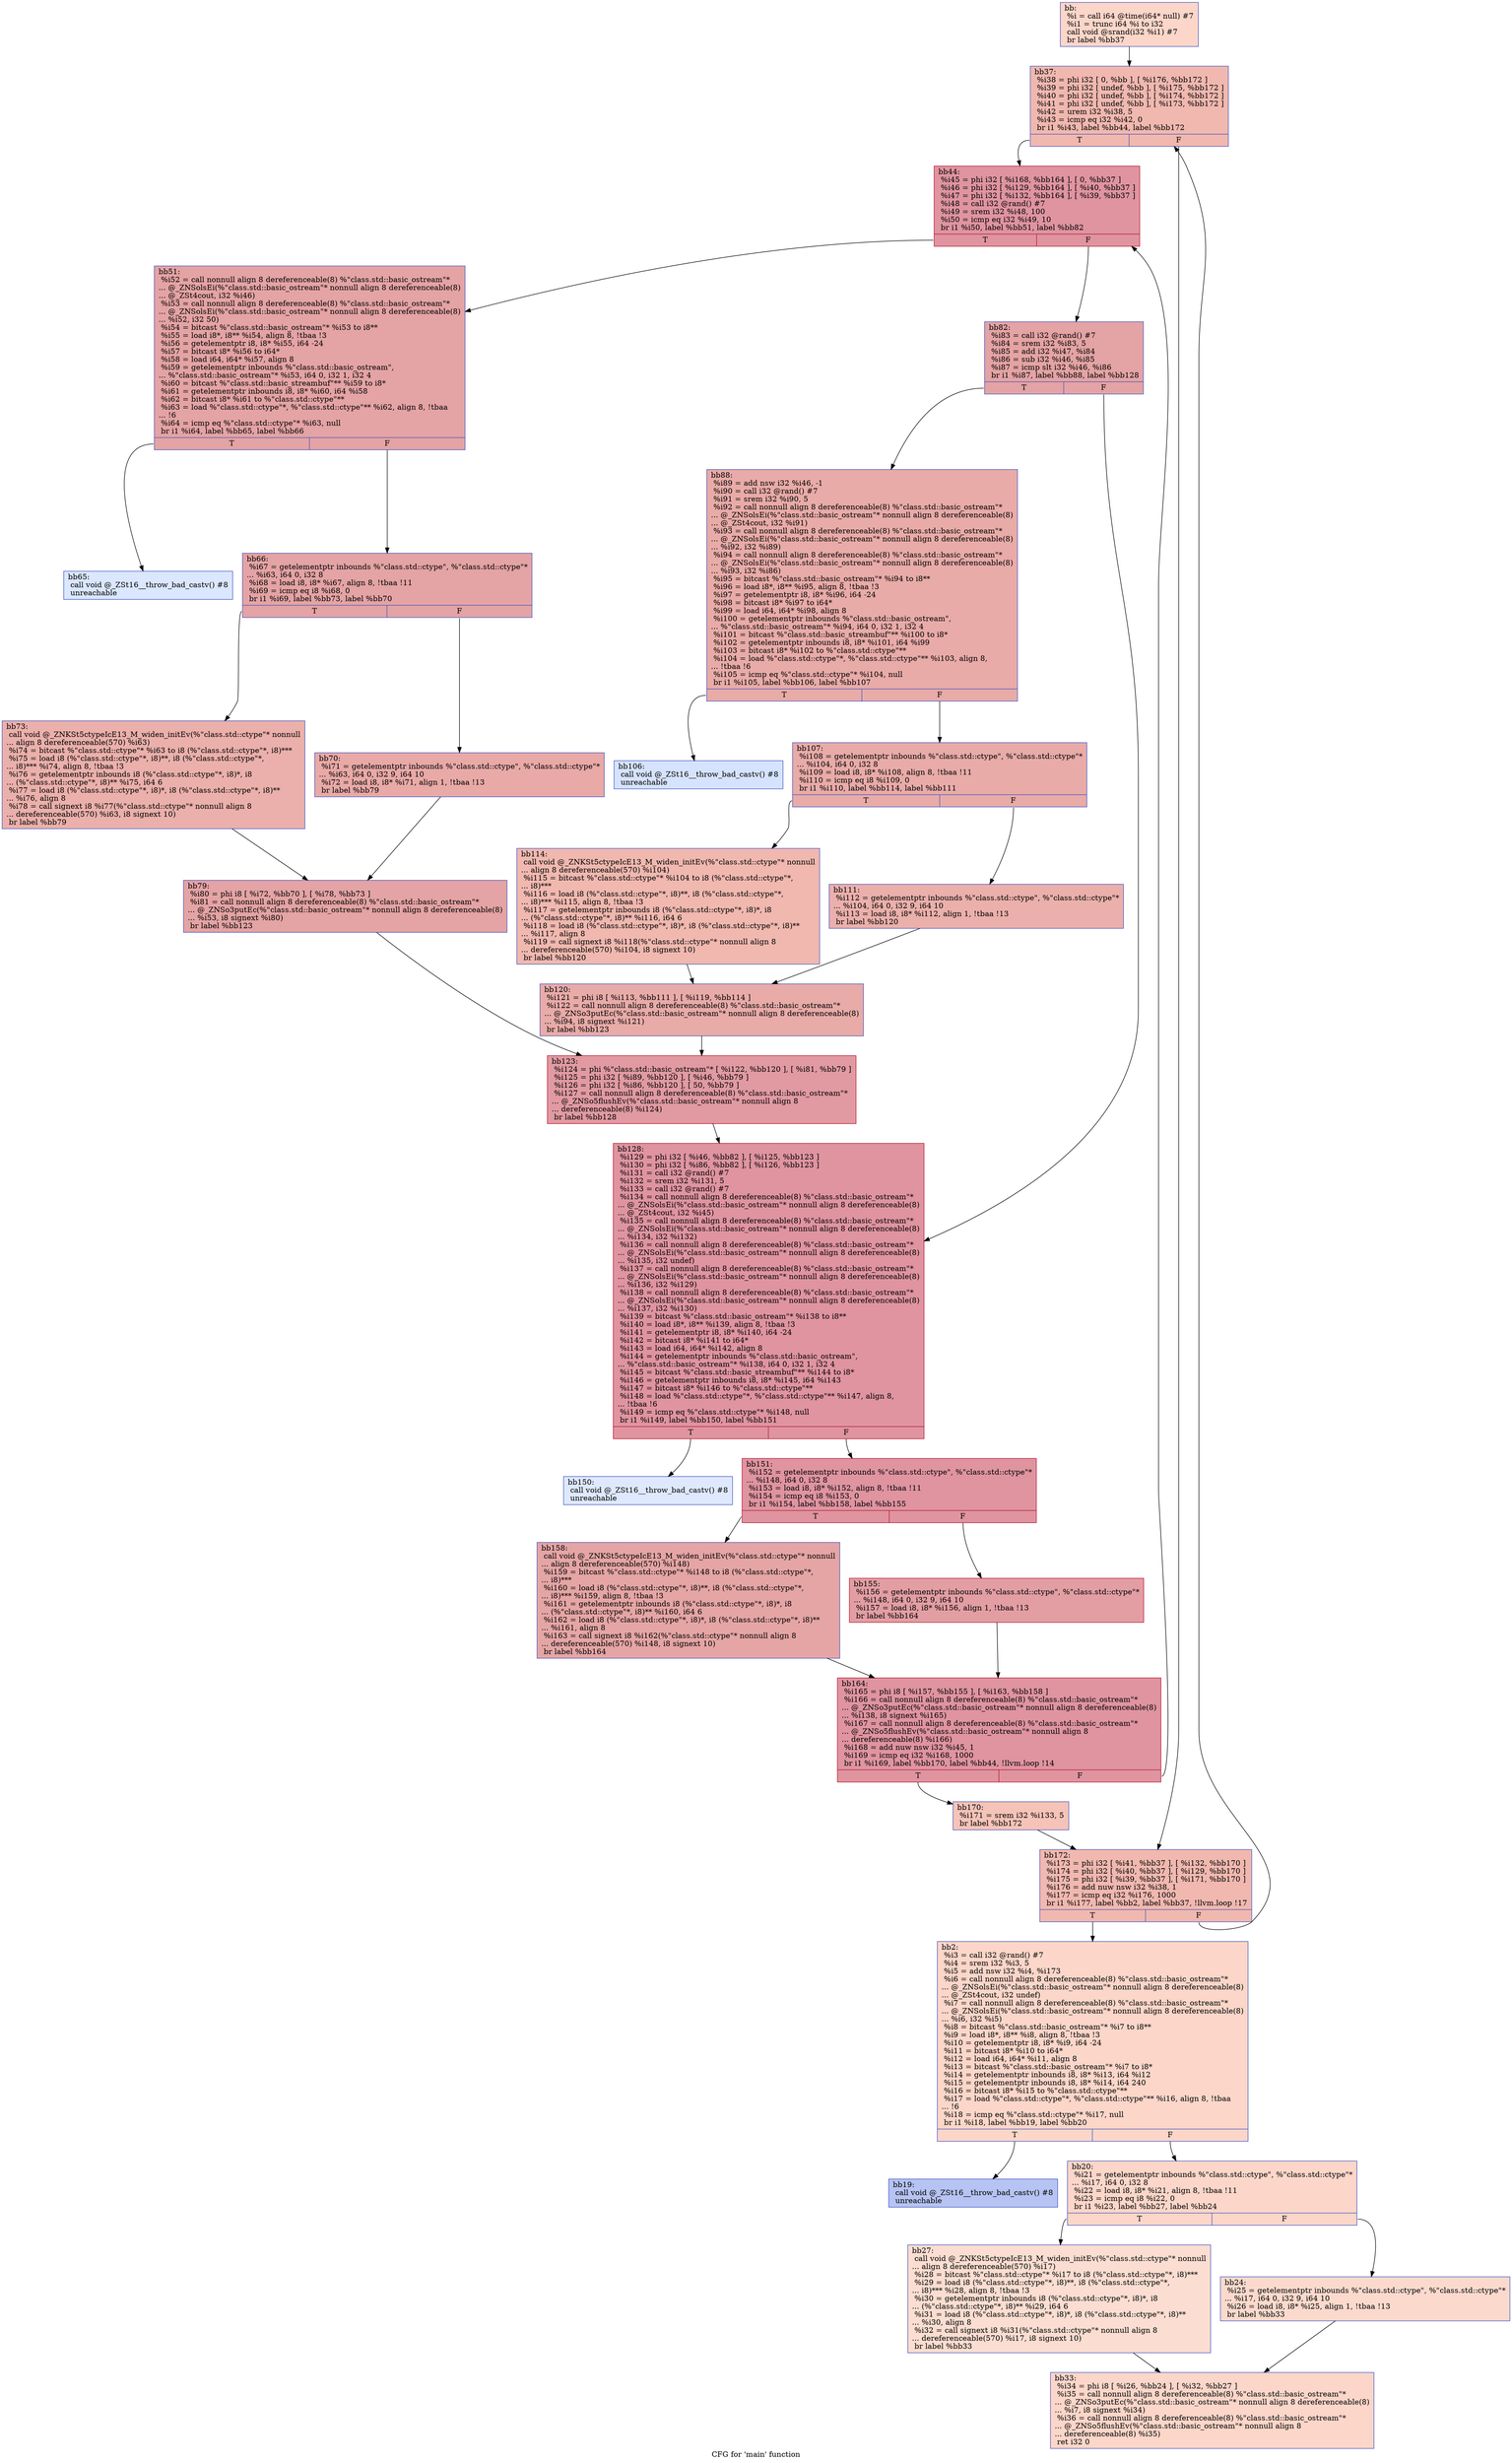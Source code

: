 digraph "CFG for 'main' function" {
	label="CFG for 'main' function";

	Node0x5339730 [shape=record,color="#3d50c3ff", style=filled, fillcolor="#f6a38570",label="{bb:\l  %i = call i64 @time(i64* null) #7\l  %i1 = trunc i64 %i to i32\l  call void @srand(i32 %i1) #7\l  br label %bb37\l}"];
	Node0x5339730 -> Node0x5339d50;
	Node0x5339e70 [shape=record,color="#3d50c3ff", style=filled, fillcolor="#f6a38570",label="{bb2:                                              \l  %i3 = call i32 @rand() #7\l  %i4 = srem i32 %i3, 5\l  %i5 = add nsw i32 %i4, %i173\l  %i6 = call nonnull align 8 dereferenceable(8) %\"class.std::basic_ostream\"*\l... @_ZNSolsEi(%\"class.std::basic_ostream\"* nonnull align 8 dereferenceable(8)\l... @_ZSt4cout, i32 undef)\l  %i7 = call nonnull align 8 dereferenceable(8) %\"class.std::basic_ostream\"*\l... @_ZNSolsEi(%\"class.std::basic_ostream\"* nonnull align 8 dereferenceable(8)\l... %i6, i32 %i5)\l  %i8 = bitcast %\"class.std::basic_ostream\"* %i7 to i8**\l  %i9 = load i8*, i8** %i8, align 8, !tbaa !3\l  %i10 = getelementptr i8, i8* %i9, i64 -24\l  %i11 = bitcast i8* %i10 to i64*\l  %i12 = load i64, i64* %i11, align 8\l  %i13 = bitcast %\"class.std::basic_ostream\"* %i7 to i8*\l  %i14 = getelementptr inbounds i8, i8* %i13, i64 %i12\l  %i15 = getelementptr inbounds i8, i8* %i14, i64 240\l  %i16 = bitcast i8* %i15 to %\"class.std::ctype\"**\l  %i17 = load %\"class.std::ctype\"*, %\"class.std::ctype\"** %i16, align 8, !tbaa\l... !6\l  %i18 = icmp eq %\"class.std::ctype\"* %i17, null\l  br i1 %i18, label %bb19, label %bb20\l|{<s0>T|<s1>F}}"];
	Node0x5339e70:s0 -> Node0x533bf50;
	Node0x5339e70:s1 -> Node0x533c020;
	Node0x533bf50 [shape=record,color="#3d50c3ff", style=filled, fillcolor="#5977e370",label="{bb19:                                             \l  call void @_ZSt16__throw_bad_castv() #8\l  unreachable\l}"];
	Node0x533c020 [shape=record,color="#3d50c3ff", style=filled, fillcolor="#f6a38570",label="{bb20:                                             \l  %i21 = getelementptr inbounds %\"class.std::ctype\", %\"class.std::ctype\"*\l... %i17, i64 0, i32 8\l  %i22 = load i8, i8* %i21, align 8, !tbaa !11\l  %i23 = icmp eq i8 %i22, 0\l  br i1 %i23, label %bb27, label %bb24\l|{<s0>T|<s1>F}}"];
	Node0x533c020:s0 -> Node0x533cab0;
	Node0x533c020:s1 -> Node0x533cb20;
	Node0x533cb20 [shape=record,color="#3d50c3ff", style=filled, fillcolor="#f7ac8e70",label="{bb24:                                             \l  %i25 = getelementptr inbounds %\"class.std::ctype\", %\"class.std::ctype\"*\l... %i17, i64 0, i32 9, i64 10\l  %i26 = load i8, i8* %i25, align 1, !tbaa !13\l  br label %bb33\l}"];
	Node0x533cb20 -> Node0x533ced0;
	Node0x533cab0 [shape=record,color="#3d50c3ff", style=filled, fillcolor="#f7b39670",label="{bb27:                                             \l  call void @_ZNKSt5ctypeIcE13_M_widen_initEv(%\"class.std::ctype\"* nonnull\l... align 8 dereferenceable(570) %i17)\l  %i28 = bitcast %\"class.std::ctype\"* %i17 to i8 (%\"class.std::ctype\"*, i8)***\l  %i29 = load i8 (%\"class.std::ctype\"*, i8)**, i8 (%\"class.std::ctype\"*,\l... i8)*** %i28, align 8, !tbaa !3\l  %i30 = getelementptr inbounds i8 (%\"class.std::ctype\"*, i8)*, i8\l... (%\"class.std::ctype\"*, i8)** %i29, i64 6\l  %i31 = load i8 (%\"class.std::ctype\"*, i8)*, i8 (%\"class.std::ctype\"*, i8)**\l... %i30, align 8\l  %i32 = call signext i8 %i31(%\"class.std::ctype\"* nonnull align 8\l... dereferenceable(570) %i17, i8 signext 10)\l  br label %bb33\l}"];
	Node0x533cab0 -> Node0x533ced0;
	Node0x533ced0 [shape=record,color="#3d50c3ff", style=filled, fillcolor="#f6a38570",label="{bb33:                                             \l  %i34 = phi i8 [ %i26, %bb24 ], [ %i32, %bb27 ]\l  %i35 = call nonnull align 8 dereferenceable(8) %\"class.std::basic_ostream\"*\l... @_ZNSo3putEc(%\"class.std::basic_ostream\"* nonnull align 8 dereferenceable(8)\l... %i7, i8 signext %i34)\l  %i36 = call nonnull align 8 dereferenceable(8) %\"class.std::basic_ostream\"*\l... @_ZNSo5flushEv(%\"class.std::basic_ostream\"* nonnull align 8\l... dereferenceable(8) %i35)\l  ret i32 0\l}"];
	Node0x5339d50 [shape=record,color="#3d50c3ff", style=filled, fillcolor="#dc5d4a70",label="{bb37:                                             \l  %i38 = phi i32 [ 0, %bb ], [ %i176, %bb172 ]\l  %i39 = phi i32 [ undef, %bb ], [ %i175, %bb172 ]\l  %i40 = phi i32 [ undef, %bb ], [ %i174, %bb172 ]\l  %i41 = phi i32 [ undef, %bb ], [ %i173, %bb172 ]\l  %i42 = urem i32 %i38, 5\l  %i43 = icmp eq i32 %i42, 0\l  br i1 %i43, label %bb44, label %bb172\l|{<s0>T|<s1>F}}"];
	Node0x5339d50:s0 -> Node0x533f160;
	Node0x5339d50:s1 -> Node0x533ea90;
	Node0x533f160 [shape=record,color="#b70d28ff", style=filled, fillcolor="#b70d2870",label="{bb44:                                             \l  %i45 = phi i32 [ %i168, %bb164 ], [ 0, %bb37 ]\l  %i46 = phi i32 [ %i129, %bb164 ], [ %i40, %bb37 ]\l  %i47 = phi i32 [ %i132, %bb164 ], [ %i39, %bb37 ]\l  %i48 = call i32 @rand() #7\l  %i49 = srem i32 %i48, 100\l  %i50 = icmp eq i32 %i49, 10\l  br i1 %i50, label %bb51, label %bb82\l|{<s0>T|<s1>F}}"];
	Node0x533f160:s0 -> Node0x53400c0;
	Node0x533f160:s1 -> Node0x5340190;
	Node0x53400c0 [shape=record,color="#3d50c3ff", style=filled, fillcolor="#c32e3170",label="{bb51:                                             \l  %i52 = call nonnull align 8 dereferenceable(8) %\"class.std::basic_ostream\"*\l... @_ZNSolsEi(%\"class.std::basic_ostream\"* nonnull align 8 dereferenceable(8)\l... @_ZSt4cout, i32 %i46)\l  %i53 = call nonnull align 8 dereferenceable(8) %\"class.std::basic_ostream\"*\l... @_ZNSolsEi(%\"class.std::basic_ostream\"* nonnull align 8 dereferenceable(8)\l... %i52, i32 50)\l  %i54 = bitcast %\"class.std::basic_ostream\"* %i53 to i8**\l  %i55 = load i8*, i8** %i54, align 8, !tbaa !3\l  %i56 = getelementptr i8, i8* %i55, i64 -24\l  %i57 = bitcast i8* %i56 to i64*\l  %i58 = load i64, i64* %i57, align 8\l  %i59 = getelementptr inbounds %\"class.std::basic_ostream\",\l... %\"class.std::basic_ostream\"* %i53, i64 0, i32 1, i32 4\l  %i60 = bitcast %\"class.std::basic_streambuf\"** %i59 to i8*\l  %i61 = getelementptr inbounds i8, i8* %i60, i64 %i58\l  %i62 = bitcast i8* %i61 to %\"class.std::ctype\"**\l  %i63 = load %\"class.std::ctype\"*, %\"class.std::ctype\"** %i62, align 8, !tbaa\l... !6\l  %i64 = icmp eq %\"class.std::ctype\"* %i63, null\l  br i1 %i64, label %bb65, label %bb66\l|{<s0>T|<s1>F}}"];
	Node0x53400c0:s0 -> Node0x5341250;
	Node0x53400c0:s1 -> Node0x53412c0;
	Node0x5341250 [shape=record,color="#3d50c3ff", style=filled, fillcolor="#abc8fd70",label="{bb65:                                             \l  call void @_ZSt16__throw_bad_castv() #8\l  unreachable\l}"];
	Node0x53412c0 [shape=record,color="#3d50c3ff", style=filled, fillcolor="#c32e3170",label="{bb66:                                             \l  %i67 = getelementptr inbounds %\"class.std::ctype\", %\"class.std::ctype\"*\l... %i63, i64 0, i32 8\l  %i68 = load i8, i8* %i67, align 8, !tbaa !11\l  %i69 = icmp eq i8 %i68, 0\l  br i1 %i69, label %bb73, label %bb70\l|{<s0>T|<s1>F}}"];
	Node0x53412c0:s0 -> Node0x5341e10;
	Node0x53412c0:s1 -> Node0x5341e80;
	Node0x5341e80 [shape=record,color="#3d50c3ff", style=filled, fillcolor="#ca3b3770",label="{bb70:                                             \l  %i71 = getelementptr inbounds %\"class.std::ctype\", %\"class.std::ctype\"*\l... %i63, i64 0, i32 9, i64 10\l  %i72 = load i8, i8* %i71, align 1, !tbaa !13\l  br label %bb79\l}"];
	Node0x5341e80 -> Node0x533e170;
	Node0x5341e10 [shape=record,color="#3d50c3ff", style=filled, fillcolor="#d24b4070",label="{bb73:                                             \l  call void @_ZNKSt5ctypeIcE13_M_widen_initEv(%\"class.std::ctype\"* nonnull\l... align 8 dereferenceable(570) %i63)\l  %i74 = bitcast %\"class.std::ctype\"* %i63 to i8 (%\"class.std::ctype\"*, i8)***\l  %i75 = load i8 (%\"class.std::ctype\"*, i8)**, i8 (%\"class.std::ctype\"*,\l... i8)*** %i74, align 8, !tbaa !3\l  %i76 = getelementptr inbounds i8 (%\"class.std::ctype\"*, i8)*, i8\l... (%\"class.std::ctype\"*, i8)** %i75, i64 6\l  %i77 = load i8 (%\"class.std::ctype\"*, i8)*, i8 (%\"class.std::ctype\"*, i8)**\l... %i76, align 8\l  %i78 = call signext i8 %i77(%\"class.std::ctype\"* nonnull align 8\l... dereferenceable(570) %i63, i8 signext 10)\l  br label %bb79\l}"];
	Node0x5341e10 -> Node0x533e170;
	Node0x533e170 [shape=record,color="#3d50c3ff", style=filled, fillcolor="#c32e3170",label="{bb79:                                             \l  %i80 = phi i8 [ %i72, %bb70 ], [ %i78, %bb73 ]\l  %i81 = call nonnull align 8 dereferenceable(8) %\"class.std::basic_ostream\"*\l... @_ZNSo3putEc(%\"class.std::basic_ostream\"* nonnull align 8 dereferenceable(8)\l... %i53, i8 signext %i80)\l  br label %bb123\l}"];
	Node0x533e170 -> Node0x5343630;
	Node0x5340190 [shape=record,color="#3d50c3ff", style=filled, fillcolor="#c32e3170",label="{bb82:                                             \l  %i83 = call i32 @rand() #7\l  %i84 = srem i32 %i83, 5\l  %i85 = add i32 %i47, %i84\l  %i86 = sub i32 %i46, %i85\l  %i87 = icmp slt i32 %i46, %i86\l  br i1 %i87, label %bb88, label %bb128\l|{<s0>T|<s1>F}}"];
	Node0x5340190:s0 -> Node0x5343ac0;
	Node0x5340190:s1 -> Node0x5343b30;
	Node0x5343ac0 [shape=record,color="#3d50c3ff", style=filled, fillcolor="#cc403a70",label="{bb88:                                             \l  %i89 = add nsw i32 %i46, -1\l  %i90 = call i32 @rand() #7\l  %i91 = srem i32 %i90, 5\l  %i92 = call nonnull align 8 dereferenceable(8) %\"class.std::basic_ostream\"*\l... @_ZNSolsEi(%\"class.std::basic_ostream\"* nonnull align 8 dereferenceable(8)\l... @_ZSt4cout, i32 %i91)\l  %i93 = call nonnull align 8 dereferenceable(8) %\"class.std::basic_ostream\"*\l... @_ZNSolsEi(%\"class.std::basic_ostream\"* nonnull align 8 dereferenceable(8)\l... %i92, i32 %i89)\l  %i94 = call nonnull align 8 dereferenceable(8) %\"class.std::basic_ostream\"*\l... @_ZNSolsEi(%\"class.std::basic_ostream\"* nonnull align 8 dereferenceable(8)\l... %i93, i32 %i86)\l  %i95 = bitcast %\"class.std::basic_ostream\"* %i94 to i8**\l  %i96 = load i8*, i8** %i95, align 8, !tbaa !3\l  %i97 = getelementptr i8, i8* %i96, i64 -24\l  %i98 = bitcast i8* %i97 to i64*\l  %i99 = load i64, i64* %i98, align 8\l  %i100 = getelementptr inbounds %\"class.std::basic_ostream\",\l... %\"class.std::basic_ostream\"* %i94, i64 0, i32 1, i32 4\l  %i101 = bitcast %\"class.std::basic_streambuf\"** %i100 to i8*\l  %i102 = getelementptr inbounds i8, i8* %i101, i64 %i99\l  %i103 = bitcast i8* %i102 to %\"class.std::ctype\"**\l  %i104 = load %\"class.std::ctype\"*, %\"class.std::ctype\"** %i103, align 8,\l... !tbaa !6\l  %i105 = icmp eq %\"class.std::ctype\"* %i104, null\l  br i1 %i105, label %bb106, label %bb107\l|{<s0>T|<s1>F}}"];
	Node0x5343ac0:s0 -> Node0x5344ef0;
	Node0x5343ac0:s1 -> Node0x5344f60;
	Node0x5344ef0 [shape=record,color="#3d50c3ff", style=filled, fillcolor="#a1c0ff70",label="{bb106:                                            \l  call void @_ZSt16__throw_bad_castv() #8\l  unreachable\l}"];
	Node0x5344f60 [shape=record,color="#3d50c3ff", style=filled, fillcolor="#cc403a70",label="{bb107:                                            \l  %i108 = getelementptr inbounds %\"class.std::ctype\", %\"class.std::ctype\"*\l... %i104, i64 0, i32 8\l  %i109 = load i8, i8* %i108, align 8, !tbaa !11\l  %i110 = icmp eq i8 %i109, 0\l  br i1 %i110, label %bb114, label %bb111\l|{<s0>T|<s1>F}}"];
	Node0x5344f60:s0 -> Node0x5345440;
	Node0x5344f60:s1 -> Node0x53454b0;
	Node0x53454b0 [shape=record,color="#3d50c3ff", style=filled, fillcolor="#d24b4070",label="{bb111:                                            \l  %i112 = getelementptr inbounds %\"class.std::ctype\", %\"class.std::ctype\"*\l... %i104, i64 0, i32 9, i64 10\l  %i113 = load i8, i8* %i112, align 1, !tbaa !13\l  br label %bb120\l}"];
	Node0x53454b0 -> Node0x5345680;
	Node0x5345440 [shape=record,color="#3d50c3ff", style=filled, fillcolor="#dc5d4a70",label="{bb114:                                            \l  call void @_ZNKSt5ctypeIcE13_M_widen_initEv(%\"class.std::ctype\"* nonnull\l... align 8 dereferenceable(570) %i104)\l  %i115 = bitcast %\"class.std::ctype\"* %i104 to i8 (%\"class.std::ctype\"*,\l... i8)***\l  %i116 = load i8 (%\"class.std::ctype\"*, i8)**, i8 (%\"class.std::ctype\"*,\l... i8)*** %i115, align 8, !tbaa !3\l  %i117 = getelementptr inbounds i8 (%\"class.std::ctype\"*, i8)*, i8\l... (%\"class.std::ctype\"*, i8)** %i116, i64 6\l  %i118 = load i8 (%\"class.std::ctype\"*, i8)*, i8 (%\"class.std::ctype\"*, i8)**\l... %i117, align 8\l  %i119 = call signext i8 %i118(%\"class.std::ctype\"* nonnull align 8\l... dereferenceable(570) %i104, i8 signext 10)\l  br label %bb120\l}"];
	Node0x5345440 -> Node0x5345680;
	Node0x5345680 [shape=record,color="#3d50c3ff", style=filled, fillcolor="#cc403a70",label="{bb120:                                            \l  %i121 = phi i8 [ %i113, %bb111 ], [ %i119, %bb114 ]\l  %i122 = call nonnull align 8 dereferenceable(8) %\"class.std::basic_ostream\"*\l... @_ZNSo3putEc(%\"class.std::basic_ostream\"* nonnull align 8 dereferenceable(8)\l... %i94, i8 signext %i121)\l  br label %bb123\l}"];
	Node0x5345680 -> Node0x5343630;
	Node0x5343630 [shape=record,color="#b70d28ff", style=filled, fillcolor="#bb1b2c70",label="{bb123:                                            \l  %i124 = phi %\"class.std::basic_ostream\"* [ %i122, %bb120 ], [ %i81, %bb79 ]\l  %i125 = phi i32 [ %i89, %bb120 ], [ %i46, %bb79 ]\l  %i126 = phi i32 [ %i86, %bb120 ], [ 50, %bb79 ]\l  %i127 = call nonnull align 8 dereferenceable(8) %\"class.std::basic_ostream\"*\l... @_ZNSo5flushEv(%\"class.std::basic_ostream\"* nonnull align 8\l... dereferenceable(8) %i124)\l  br label %bb128\l}"];
	Node0x5343630 -> Node0x5343b30;
	Node0x5343b30 [shape=record,color="#b70d28ff", style=filled, fillcolor="#b70d2870",label="{bb128:                                            \l  %i129 = phi i32 [ %i46, %bb82 ], [ %i125, %bb123 ]\l  %i130 = phi i32 [ %i86, %bb82 ], [ %i126, %bb123 ]\l  %i131 = call i32 @rand() #7\l  %i132 = srem i32 %i131, 5\l  %i133 = call i32 @rand() #7\l  %i134 = call nonnull align 8 dereferenceable(8) %\"class.std::basic_ostream\"*\l... @_ZNSolsEi(%\"class.std::basic_ostream\"* nonnull align 8 dereferenceable(8)\l... @_ZSt4cout, i32 %i45)\l  %i135 = call nonnull align 8 dereferenceable(8) %\"class.std::basic_ostream\"*\l... @_ZNSolsEi(%\"class.std::basic_ostream\"* nonnull align 8 dereferenceable(8)\l... %i134, i32 %i132)\l  %i136 = call nonnull align 8 dereferenceable(8) %\"class.std::basic_ostream\"*\l... @_ZNSolsEi(%\"class.std::basic_ostream\"* nonnull align 8 dereferenceable(8)\l... %i135, i32 undef)\l  %i137 = call nonnull align 8 dereferenceable(8) %\"class.std::basic_ostream\"*\l... @_ZNSolsEi(%\"class.std::basic_ostream\"* nonnull align 8 dereferenceable(8)\l... %i136, i32 %i129)\l  %i138 = call nonnull align 8 dereferenceable(8) %\"class.std::basic_ostream\"*\l... @_ZNSolsEi(%\"class.std::basic_ostream\"* nonnull align 8 dereferenceable(8)\l... %i137, i32 %i130)\l  %i139 = bitcast %\"class.std::basic_ostream\"* %i138 to i8**\l  %i140 = load i8*, i8** %i139, align 8, !tbaa !3\l  %i141 = getelementptr i8, i8* %i140, i64 -24\l  %i142 = bitcast i8* %i141 to i64*\l  %i143 = load i64, i64* %i142, align 8\l  %i144 = getelementptr inbounds %\"class.std::basic_ostream\",\l... %\"class.std::basic_ostream\"* %i138, i64 0, i32 1, i32 4\l  %i145 = bitcast %\"class.std::basic_streambuf\"** %i144 to i8*\l  %i146 = getelementptr inbounds i8, i8* %i145, i64 %i143\l  %i147 = bitcast i8* %i146 to %\"class.std::ctype\"**\l  %i148 = load %\"class.std::ctype\"*, %\"class.std::ctype\"** %i147, align 8,\l... !tbaa !6\l  %i149 = icmp eq %\"class.std::ctype\"* %i148, null\l  br i1 %i149, label %bb150, label %bb151\l|{<s0>T|<s1>F}}"];
	Node0x5343b30:s0 -> Node0x5347140;
	Node0x5343b30:s1 -> Node0x53471b0;
	Node0x5347140 [shape=record,color="#3d50c3ff", style=filled, fillcolor="#b5cdfa70",label="{bb150:                                            \l  call void @_ZSt16__throw_bad_castv() #8\l  unreachable\l}"];
	Node0x53471b0 [shape=record,color="#b70d28ff", style=filled, fillcolor="#b70d2870",label="{bb151:                                            \l  %i152 = getelementptr inbounds %\"class.std::ctype\", %\"class.std::ctype\"*\l... %i148, i64 0, i32 8\l  %i153 = load i8, i8* %i152, align 8, !tbaa !11\l  %i154 = icmp eq i8 %i153, 0\l  br i1 %i154, label %bb158, label %bb155\l|{<s0>T|<s1>F}}"];
	Node0x53471b0:s0 -> Node0x5347690;
	Node0x53471b0:s1 -> Node0x5347700;
	Node0x5347700 [shape=record,color="#b70d28ff", style=filled, fillcolor="#be242e70",label="{bb155:                                            \l  %i156 = getelementptr inbounds %\"class.std::ctype\", %\"class.std::ctype\"*\l... %i148, i64 0, i32 9, i64 10\l  %i157 = load i8, i8* %i156, align 1, !tbaa !13\l  br label %bb164\l}"];
	Node0x5347700 -> Node0x533f330;
	Node0x5347690 [shape=record,color="#3d50c3ff", style=filled, fillcolor="#c5333470",label="{bb158:                                            \l  call void @_ZNKSt5ctypeIcE13_M_widen_initEv(%\"class.std::ctype\"* nonnull\l... align 8 dereferenceable(570) %i148)\l  %i159 = bitcast %\"class.std::ctype\"* %i148 to i8 (%\"class.std::ctype\"*,\l... i8)***\l  %i160 = load i8 (%\"class.std::ctype\"*, i8)**, i8 (%\"class.std::ctype\"*,\l... i8)*** %i159, align 8, !tbaa !3\l  %i161 = getelementptr inbounds i8 (%\"class.std::ctype\"*, i8)*, i8\l... (%\"class.std::ctype\"*, i8)** %i160, i64 6\l  %i162 = load i8 (%\"class.std::ctype\"*, i8)*, i8 (%\"class.std::ctype\"*, i8)**\l... %i161, align 8\l  %i163 = call signext i8 %i162(%\"class.std::ctype\"* nonnull align 8\l... dereferenceable(570) %i148, i8 signext 10)\l  br label %bb164\l}"];
	Node0x5347690 -> Node0x533f330;
	Node0x533f330 [shape=record,color="#b70d28ff", style=filled, fillcolor="#b70d2870",label="{bb164:                                            \l  %i165 = phi i8 [ %i157, %bb155 ], [ %i163, %bb158 ]\l  %i166 = call nonnull align 8 dereferenceable(8) %\"class.std::basic_ostream\"*\l... @_ZNSo3putEc(%\"class.std::basic_ostream\"* nonnull align 8 dereferenceable(8)\l... %i138, i8 signext %i165)\l  %i167 = call nonnull align 8 dereferenceable(8) %\"class.std::basic_ostream\"*\l... @_ZNSo5flushEv(%\"class.std::basic_ostream\"* nonnull align 8\l... dereferenceable(8) %i166)\l  %i168 = add nuw nsw i32 %i45, 1\l  %i169 = icmp eq i32 %i168, 1000\l  br i1 %i169, label %bb170, label %bb44, !llvm.loop !14\l|{<s0>T|<s1>F}}"];
	Node0x533f330:s0 -> Node0x5348230;
	Node0x533f330:s1 -> Node0x533f160;
	Node0x5348230 [shape=record,color="#3d50c3ff", style=filled, fillcolor="#e8765c70",label="{bb170:                                            \l  %i171 = srem i32 %i133, 5\l  br label %bb172\l}"];
	Node0x5348230 -> Node0x533ea90;
	Node0x533ea90 [shape=record,color="#3d50c3ff", style=filled, fillcolor="#dc5d4a70",label="{bb172:                                            \l  %i173 = phi i32 [ %i41, %bb37 ], [ %i132, %bb170 ]\l  %i174 = phi i32 [ %i40, %bb37 ], [ %i129, %bb170 ]\l  %i175 = phi i32 [ %i39, %bb37 ], [ %i171, %bb170 ]\l  %i176 = add nuw nsw i32 %i38, 1\l  %i177 = icmp eq i32 %i176, 1000\l  br i1 %i177, label %bb2, label %bb37, !llvm.loop !17\l|{<s0>T|<s1>F}}"];
	Node0x533ea90:s0 -> Node0x5339e70;
	Node0x533ea90:s1 -> Node0x5339d50;
}

